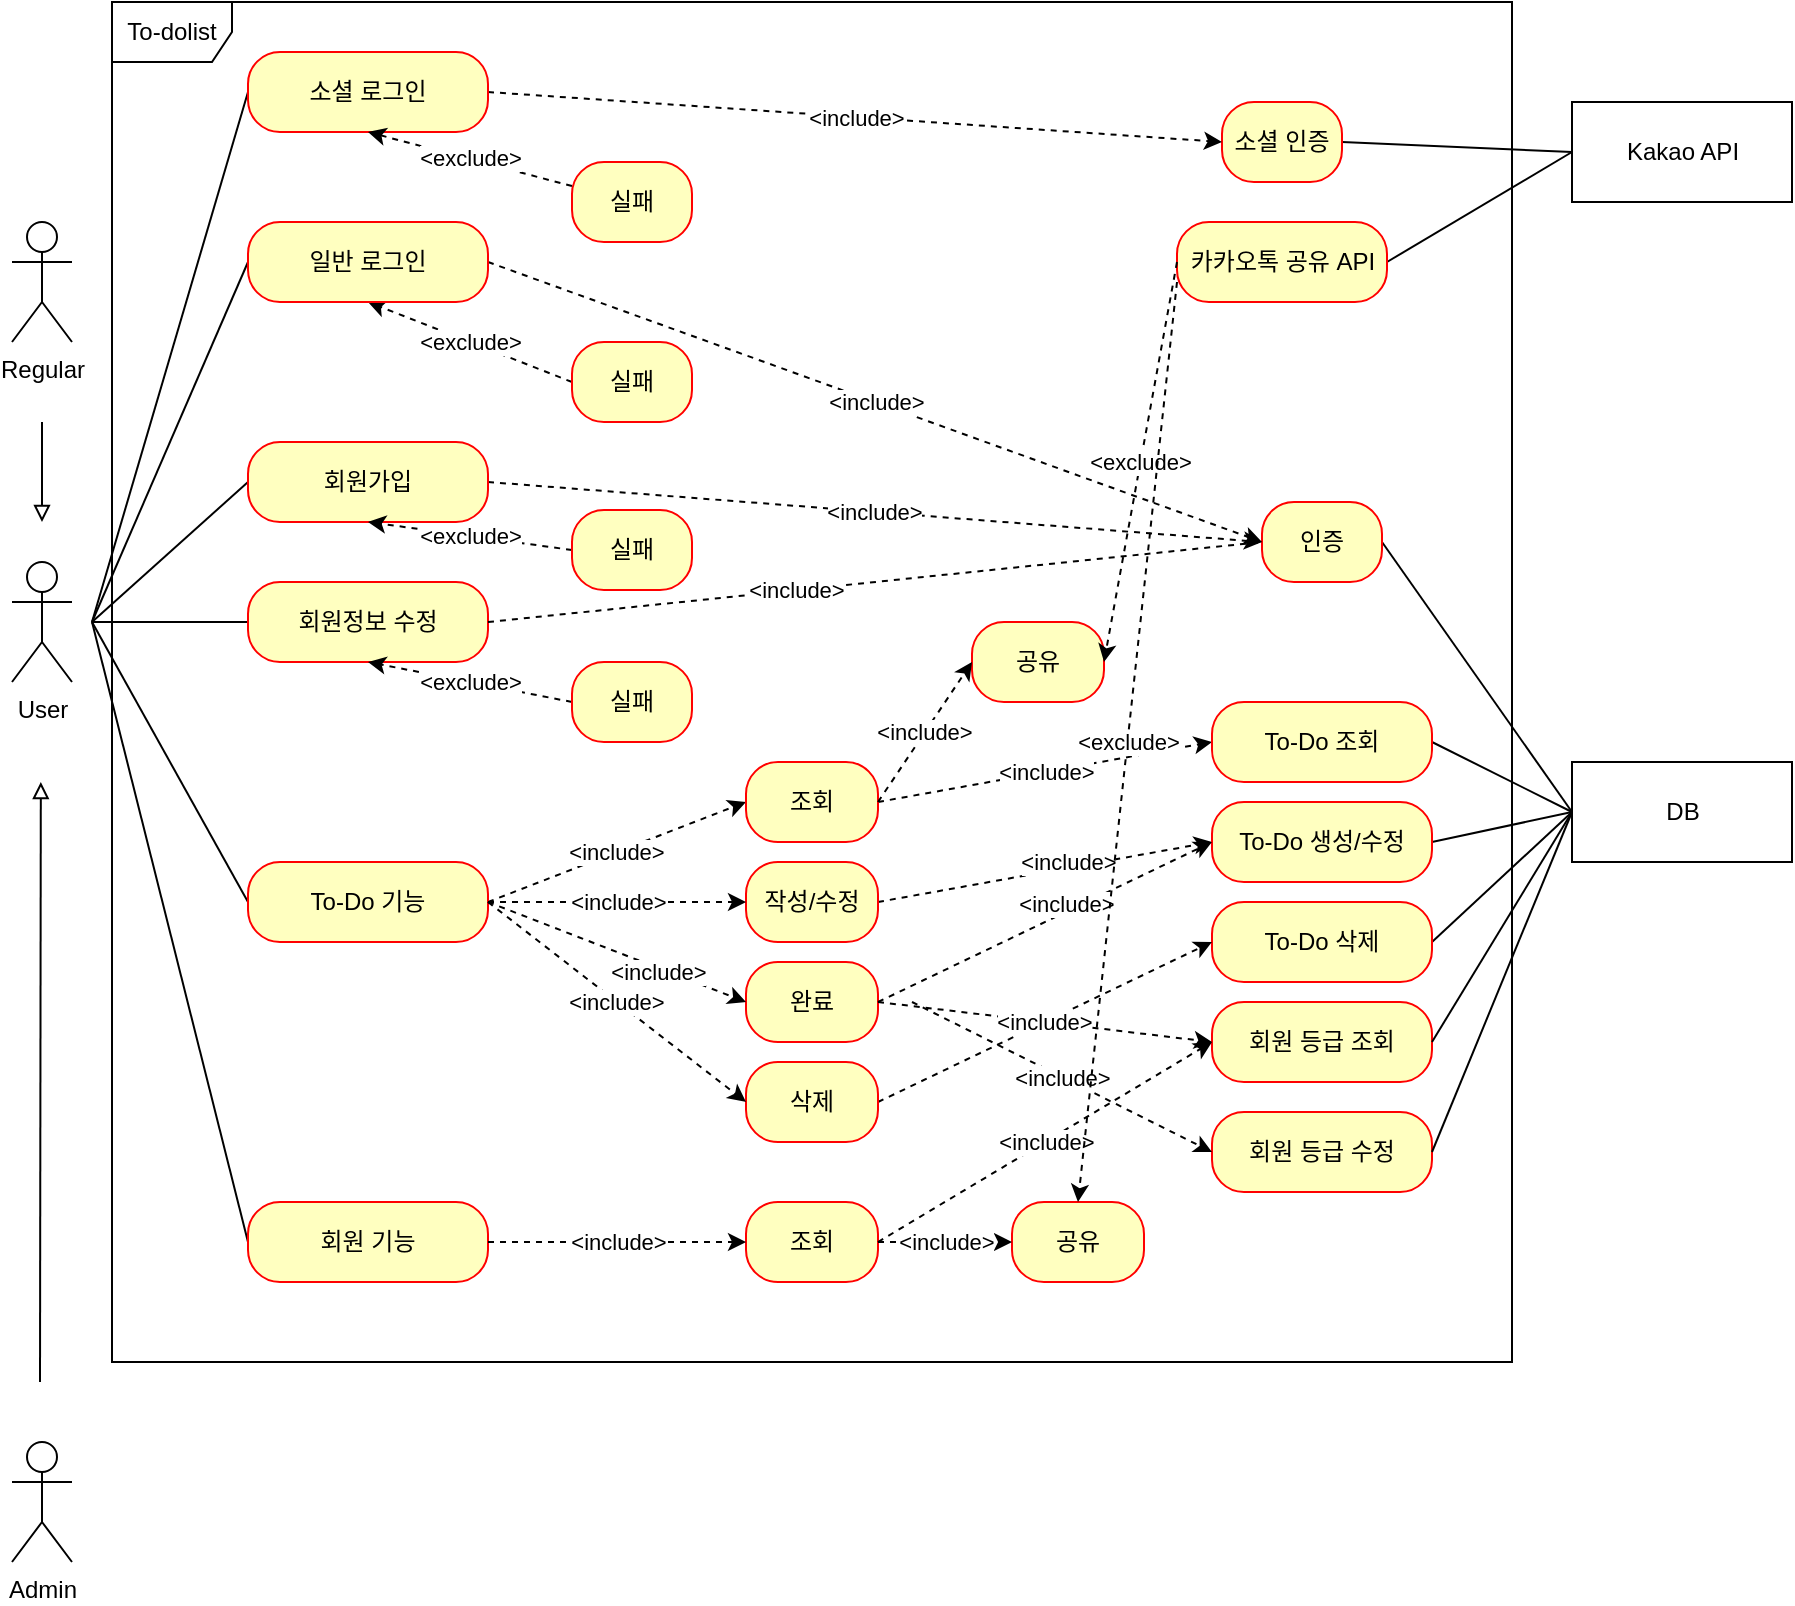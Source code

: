 <mxfile version="21.0.6" type="device"><diagram name="페이지-1" id="_VfoAWExSEsmhePzYeGy"><mxGraphModel dx="1687" dy="832" grid="1" gridSize="10" guides="1" tooltips="1" connect="1" arrows="1" fold="1" page="1" pageScale="1" pageWidth="827" pageHeight="1169" math="0" shadow="0"><root><mxCell id="0"/><mxCell id="1" parent="0"/><mxCell id="8HjG-4PC_yz-jviVRDcU-1" value="To-dolist" style="shape=umlFrame;whiteSpace=wrap;html=1;" vertex="1" parent="1"><mxGeometry x="120" y="10" width="700" height="680" as="geometry"/></mxCell><mxCell id="8HjG-4PC_yz-jviVRDcU-2" style="rounded=0;orthogonalLoop=1;jettySize=auto;html=1;entryX=0;entryY=0.5;entryDx=0;entryDy=0;endArrow=none;endFill=0;" edge="1" parent="1" target="8HjG-4PC_yz-jviVRDcU-20"><mxGeometry relative="1" as="geometry"><mxPoint x="110" y="320" as="sourcePoint"/></mxGeometry></mxCell><mxCell id="8HjG-4PC_yz-jviVRDcU-3" style="edgeStyle=none;rounded=0;orthogonalLoop=1;jettySize=auto;html=1;entryX=0;entryY=0.5;entryDx=0;entryDy=0;endArrow=none;endFill=0;" edge="1" parent="1" target="8HjG-4PC_yz-jviVRDcU-12"><mxGeometry relative="1" as="geometry"><mxPoint x="110" y="320" as="sourcePoint"/></mxGeometry></mxCell><mxCell id="8HjG-4PC_yz-jviVRDcU-4" style="edgeStyle=none;rounded=0;orthogonalLoop=1;jettySize=auto;html=1;entryX=0;entryY=0.5;entryDx=0;entryDy=0;endArrow=none;endFill=0;" edge="1" parent="1" target="8HjG-4PC_yz-jviVRDcU-16"><mxGeometry relative="1" as="geometry"><mxPoint x="110" y="320" as="sourcePoint"/></mxGeometry></mxCell><mxCell id="8HjG-4PC_yz-jviVRDcU-5" value="User" style="shape=umlActor;verticalLabelPosition=bottom;verticalAlign=top;html=1;outlineConnect=0;" vertex="1" parent="1"><mxGeometry x="70" y="290" width="30" height="60" as="geometry"/></mxCell><mxCell id="8HjG-4PC_yz-jviVRDcU-6" value="DB" style="html=1;" vertex="1" parent="1"><mxGeometry x="850" y="390" width="110" height="50" as="geometry"/></mxCell><mxCell id="8HjG-4PC_yz-jviVRDcU-7" style="edgeStyle=none;rounded=0;orthogonalLoop=1;jettySize=auto;html=1;entryX=0;entryY=0.5;entryDx=0;entryDy=0;endArrow=none;endFill=0;exitX=1;exitY=0.5;exitDx=0;exitDy=0;" edge="1" parent="1" source="8HjG-4PC_yz-jviVRDcU-8" target="8HjG-4PC_yz-jviVRDcU-6"><mxGeometry relative="1" as="geometry"/></mxCell><mxCell id="8HjG-4PC_yz-jviVRDcU-8" value="인증" style="rounded=1;whiteSpace=wrap;html=1;arcSize=40;fontColor=#000000;fillColor=#ffffc0;strokeColor=#ff0000;" vertex="1" parent="1"><mxGeometry x="695" y="260" width="60" height="40" as="geometry"/></mxCell><mxCell id="8HjG-4PC_yz-jviVRDcU-9" value="&amp;lt;exclude&amp;gt;" style="edgeStyle=none;rounded=0;orthogonalLoop=1;jettySize=auto;html=1;entryX=0.5;entryY=1;entryDx=0;entryDy=0;dashed=1;endArrow=classic;endFill=1;exitX=0;exitY=0.5;exitDx=0;exitDy=0;" edge="1" parent="1" source="8HjG-4PC_yz-jviVRDcU-10" target="8HjG-4PC_yz-jviVRDcU-20"><mxGeometry relative="1" as="geometry"/></mxCell><mxCell id="8HjG-4PC_yz-jviVRDcU-10" value="실패" style="rounded=1;whiteSpace=wrap;html=1;arcSize=40;fontColor=#000000;fillColor=#ffffc0;strokeColor=#ff0000;" vertex="1" parent="1"><mxGeometry x="350" y="180" width="60" height="40" as="geometry"/></mxCell><mxCell id="8HjG-4PC_yz-jviVRDcU-11" value="&amp;lt;include&amp;gt;" style="edgeStyle=none;rounded=0;orthogonalLoop=1;jettySize=auto;html=1;entryX=0;entryY=0.5;entryDx=0;entryDy=0;dashed=1;endArrow=classic;endFill=1;exitX=1;exitY=0.5;exitDx=0;exitDy=0;" edge="1" parent="1" target="8HjG-4PC_yz-jviVRDcU-8" source="8HjG-4PC_yz-jviVRDcU-12"><mxGeometry relative="1" as="geometry"><mxPoint x="370" y="250" as="sourcePoint"/></mxGeometry></mxCell><mxCell id="8HjG-4PC_yz-jviVRDcU-12" value="회원가입" style="rounded=1;whiteSpace=wrap;html=1;arcSize=40;fontColor=#000000;fillColor=#ffffc0;strokeColor=#ff0000;" vertex="1" parent="1"><mxGeometry x="188" y="230" width="120" height="40" as="geometry"/></mxCell><mxCell id="8HjG-4PC_yz-jviVRDcU-13" value="&amp;lt;exclude&amp;gt;" style="edgeStyle=none;rounded=0;orthogonalLoop=1;jettySize=auto;html=1;entryX=0.5;entryY=1;entryDx=0;entryDy=0;dashed=1;endArrow=classic;endFill=1;exitX=0;exitY=0.5;exitDx=0;exitDy=0;" edge="1" parent="1" source="8HjG-4PC_yz-jviVRDcU-14" target="8HjG-4PC_yz-jviVRDcU-12"><mxGeometry relative="1" as="geometry"/></mxCell><mxCell id="8HjG-4PC_yz-jviVRDcU-14" value="실패" style="rounded=1;whiteSpace=wrap;html=1;arcSize=40;fontColor=#000000;fillColor=#ffffc0;strokeColor=#ff0000;" vertex="1" parent="1"><mxGeometry x="350" y="264" width="60" height="40" as="geometry"/></mxCell><mxCell id="8HjG-4PC_yz-jviVRDcU-16" value="회원정보 수정" style="rounded=1;whiteSpace=wrap;html=1;arcSize=40;fontColor=#000000;fillColor=#ffffc0;strokeColor=#ff0000;" vertex="1" parent="1"><mxGeometry x="188" y="300" width="120" height="40" as="geometry"/></mxCell><mxCell id="8HjG-4PC_yz-jviVRDcU-17" value="&amp;lt;exclude&amp;gt;" style="edgeStyle=none;rounded=0;orthogonalLoop=1;jettySize=auto;html=1;entryX=0.5;entryY=1;entryDx=0;entryDy=0;dashed=1;endArrow=classic;endFill=1;exitX=0;exitY=0.5;exitDx=0;exitDy=0;" edge="1" parent="1" source="8HjG-4PC_yz-jviVRDcU-18" target="8HjG-4PC_yz-jviVRDcU-16"><mxGeometry relative="1" as="geometry"/></mxCell><mxCell id="8HjG-4PC_yz-jviVRDcU-18" value="실패" style="rounded=1;whiteSpace=wrap;html=1;arcSize=40;fontColor=#000000;fillColor=#ffffc0;strokeColor=#ff0000;" vertex="1" parent="1"><mxGeometry x="350" y="340" width="60" height="40" as="geometry"/></mxCell><mxCell id="8HjG-4PC_yz-jviVRDcU-19" value="&amp;lt;include&amp;gt;" style="edgeStyle=none;rounded=0;orthogonalLoop=1;jettySize=auto;html=1;entryX=0;entryY=0.5;entryDx=0;entryDy=0;dashed=1;endArrow=classic;endFill=1;exitX=1;exitY=0.5;exitDx=0;exitDy=0;" edge="1" parent="1" source="8HjG-4PC_yz-jviVRDcU-20" target="8HjG-4PC_yz-jviVRDcU-8"><mxGeometry relative="1" as="geometry"/></mxCell><mxCell id="8HjG-4PC_yz-jviVRDcU-20" value="일반 로그인" style="rounded=1;whiteSpace=wrap;html=1;arcSize=40;fontColor=#000000;fillColor=#ffffc0;strokeColor=#ff0000;" vertex="1" parent="1"><mxGeometry x="188" y="120" width="120" height="40" as="geometry"/></mxCell><mxCell id="8HjG-4PC_yz-jviVRDcU-21" style="edgeStyle=none;rounded=0;orthogonalLoop=1;jettySize=auto;html=1;entryX=0;entryY=0.5;entryDx=0;entryDy=0;endArrow=none;endFill=0;exitX=1;exitY=0.5;exitDx=0;exitDy=0;" edge="1" parent="1" source="8HjG-4PC_yz-jviVRDcU-23" target="8HjG-4PC_yz-jviVRDcU-6"><mxGeometry relative="1" as="geometry"/></mxCell><mxCell id="8HjG-4PC_yz-jviVRDcU-24" style="edgeStyle=none;rounded=0;orthogonalLoop=1;jettySize=auto;html=1;entryX=0;entryY=0.5;entryDx=0;entryDy=0;endArrow=none;endFill=0;exitX=1;exitY=0.5;exitDx=0;exitDy=0;" edge="1" parent="1" source="8HjG-4PC_yz-jviVRDcU-26" target="8HjG-4PC_yz-jviVRDcU-6"><mxGeometry relative="1" as="geometry"/></mxCell><mxCell id="8HjG-4PC_yz-jviVRDcU-26" value="To-Do 삭제" style="rounded=1;whiteSpace=wrap;html=1;arcSize=40;fontColor=#000000;fillColor=#ffffc0;strokeColor=#ff0000;" vertex="1" parent="1"><mxGeometry x="670" y="460" width="110" height="40" as="geometry"/></mxCell><mxCell id="8HjG-4PC_yz-jviVRDcU-30" style="edgeStyle=none;rounded=0;orthogonalLoop=1;jettySize=auto;html=1;endArrow=block;endFill=0;" edge="1" parent="1"><mxGeometry relative="1" as="geometry"><mxPoint x="85" y="270" as="targetPoint"/><mxPoint x="85" y="220" as="sourcePoint"/></mxGeometry></mxCell><mxCell id="8HjG-4PC_yz-jviVRDcU-31" value="Regular" style="shape=umlActor;verticalLabelPosition=bottom;verticalAlign=top;html=1;outlineConnect=0;" vertex="1" parent="1"><mxGeometry x="70" y="120" width="30" height="60" as="geometry"/></mxCell><mxCell id="8HjG-4PC_yz-jviVRDcU-32" style="edgeStyle=none;rounded=0;orthogonalLoop=1;jettySize=auto;html=1;endArrow=block;endFill=0;" edge="1" parent="1"><mxGeometry relative="1" as="geometry"><mxPoint x="84.41" y="400" as="targetPoint"/><mxPoint x="84" y="700" as="sourcePoint"/></mxGeometry></mxCell><mxCell id="8HjG-4PC_yz-jviVRDcU-33" value="Admin" style="shape=umlActor;verticalLabelPosition=bottom;verticalAlign=top;html=1;outlineConnect=0;" vertex="1" parent="1"><mxGeometry x="70" y="730" width="30" height="60" as="geometry"/></mxCell><mxCell id="8HjG-4PC_yz-jviVRDcU-34" style="edgeStyle=none;rounded=0;orthogonalLoop=1;jettySize=auto;html=1;endArrow=none;endFill=0;exitX=0;exitY=0.5;exitDx=0;exitDy=0;" edge="1" parent="1" source="8HjG-4PC_yz-jviVRDcU-38"><mxGeometry relative="1" as="geometry"><mxPoint x="110" y="320" as="targetPoint"/></mxGeometry></mxCell><mxCell id="8HjG-4PC_yz-jviVRDcU-36" value="&amp;lt;include&amp;gt;" style="edgeStyle=none;rounded=0;orthogonalLoop=1;jettySize=auto;html=1;entryX=0;entryY=0.5;entryDx=0;entryDy=0;dashed=1;endArrow=classic;endFill=1;exitX=1;exitY=0.5;exitDx=0;exitDy=0;" edge="1" parent="1" source="8HjG-4PC_yz-jviVRDcU-70" target="8HjG-4PC_yz-jviVRDcU-52"><mxGeometry x="0.145" y="3" relative="1" as="geometry"><mxPoint as="offset"/></mxGeometry></mxCell><mxCell id="8HjG-4PC_yz-jviVRDcU-37" value="&amp;lt;include&amp;gt;" style="edgeStyle=none;rounded=0;orthogonalLoop=1;jettySize=auto;html=1;entryX=0;entryY=0.5;entryDx=0;entryDy=0;dashed=1;endArrow=classic;endFill=1;exitX=1;exitY=0.5;exitDx=0;exitDy=0;" edge="1" parent="1" source="8HjG-4PC_yz-jviVRDcU-75" target="8HjG-4PC_yz-jviVRDcU-26"><mxGeometry relative="1" as="geometry"/></mxCell><mxCell id="8HjG-4PC_yz-jviVRDcU-38" value="회원 기능" style="rounded=1;whiteSpace=wrap;html=1;arcSize=40;fontColor=#000000;fillColor=#ffffc0;strokeColor=#ff0000;" vertex="1" parent="1"><mxGeometry x="188" y="610" width="120" height="40" as="geometry"/></mxCell><mxCell id="8HjG-4PC_yz-jviVRDcU-43" style="edgeStyle=none;rounded=0;orthogonalLoop=1;jettySize=auto;html=1;endArrow=none;endFill=0;exitX=0;exitY=0.5;exitDx=0;exitDy=0;" edge="1" parent="1" source="8HjG-4PC_yz-jviVRDcU-45"><mxGeometry relative="1" as="geometry"><mxPoint x="110" y="320" as="targetPoint"/></mxGeometry></mxCell><mxCell id="8HjG-4PC_yz-jviVRDcU-77" value="&amp;lt;include&amp;gt;" style="rounded=0;orthogonalLoop=1;jettySize=auto;html=1;entryX=0;entryY=0.5;entryDx=0;entryDy=0;exitX=1;exitY=0.5;exitDx=0;exitDy=0;dashed=1;" edge="1" parent="1" source="8HjG-4PC_yz-jviVRDcU-45" target="8HjG-4PC_yz-jviVRDcU-71"><mxGeometry relative="1" as="geometry"/></mxCell><mxCell id="8HjG-4PC_yz-jviVRDcU-45" value="To-Do 기능" style="rounded=1;whiteSpace=wrap;html=1;arcSize=40;fontColor=#000000;fillColor=#ffffc0;strokeColor=#ff0000;" vertex="1" parent="1"><mxGeometry x="188" y="440" width="120" height="40" as="geometry"/></mxCell><mxCell id="8HjG-4PC_yz-jviVRDcU-46" value="Kakao API" style="html=1;" vertex="1" parent="1"><mxGeometry x="850" y="60" width="110" height="50" as="geometry"/></mxCell><mxCell id="8HjG-4PC_yz-jviVRDcU-47" style="edgeStyle=none;rounded=0;orthogonalLoop=1;jettySize=auto;html=1;entryX=0;entryY=0.5;entryDx=0;entryDy=0;endArrow=none;endFill=0;exitX=1;exitY=0.5;exitDx=0;exitDy=0;" edge="1" parent="1" source="8HjG-4PC_yz-jviVRDcU-48" target="8HjG-4PC_yz-jviVRDcU-46"><mxGeometry relative="1" as="geometry"/></mxCell><mxCell id="8HjG-4PC_yz-jviVRDcU-48" value="소셜 인증" style="rounded=1;whiteSpace=wrap;html=1;arcSize=40;fontColor=#000000;fillColor=#ffffc0;strokeColor=#ff0000;" vertex="1" parent="1"><mxGeometry x="675" y="60" width="60" height="40" as="geometry"/></mxCell><mxCell id="8HjG-4PC_yz-jviVRDcU-51" style="edgeStyle=none;rounded=0;orthogonalLoop=1;jettySize=auto;html=1;entryX=0;entryY=0.5;entryDx=0;entryDy=0;endArrow=none;endFill=0;exitX=1;exitY=0.5;exitDx=0;exitDy=0;" edge="1" parent="1" source="8HjG-4PC_yz-jviVRDcU-52" target="8HjG-4PC_yz-jviVRDcU-6"><mxGeometry relative="1" as="geometry"/></mxCell><mxCell id="8HjG-4PC_yz-jviVRDcU-52" value="To-Do 생성/수정" style="rounded=1;whiteSpace=wrap;html=1;arcSize=40;fontColor=#000000;fillColor=#ffffc0;strokeColor=#ff0000;" vertex="1" parent="1"><mxGeometry x="670" y="410" width="110" height="40" as="geometry"/></mxCell><mxCell id="8HjG-4PC_yz-jviVRDcU-58" style="edgeStyle=none;rounded=0;orthogonalLoop=1;jettySize=auto;html=1;endArrow=none;endFill=0;exitX=0;exitY=0.5;exitDx=0;exitDy=0;" edge="1" parent="1" source="8HjG-4PC_yz-jviVRDcU-60"><mxGeometry relative="1" as="geometry"><mxPoint x="110" y="320" as="targetPoint"/></mxGeometry></mxCell><mxCell id="8HjG-4PC_yz-jviVRDcU-59" value="&amp;lt;include&amp;gt;" style="edgeStyle=none;rounded=0;orthogonalLoop=1;jettySize=auto;html=1;entryX=0;entryY=0.5;entryDx=0;entryDy=0;endArrow=classic;endFill=1;exitX=1;exitY=0.5;exitDx=0;exitDy=0;dashed=1;" edge="1" parent="1" source="8HjG-4PC_yz-jviVRDcU-60" target="8HjG-4PC_yz-jviVRDcU-48"><mxGeometry relative="1" as="geometry"/></mxCell><mxCell id="8HjG-4PC_yz-jviVRDcU-60" value="소셜 로그인" style="rounded=1;whiteSpace=wrap;html=1;arcSize=40;fontColor=#000000;fillColor=#ffffc0;strokeColor=#ff0000;" vertex="1" parent="1"><mxGeometry x="188" y="35" width="120" height="40" as="geometry"/></mxCell><mxCell id="8HjG-4PC_yz-jviVRDcU-61" value="&amp;lt;exclude&amp;gt;" style="edgeStyle=none;rounded=0;orthogonalLoop=1;jettySize=auto;html=1;entryX=0.5;entryY=1;entryDx=0;entryDy=0;dashed=1;endArrow=classic;endFill=1;" edge="1" parent="1" source="8HjG-4PC_yz-jviVRDcU-62" target="8HjG-4PC_yz-jviVRDcU-60"><mxGeometry relative="1" as="geometry"><Array as="points"/></mxGeometry></mxCell><mxCell id="8HjG-4PC_yz-jviVRDcU-62" value="실패" style="rounded=1;whiteSpace=wrap;html=1;arcSize=40;fontColor=#000000;fillColor=#ffffc0;strokeColor=#ff0000;" vertex="1" parent="1"><mxGeometry x="350" y="90" width="60" height="40" as="geometry"/></mxCell><mxCell id="8HjG-4PC_yz-jviVRDcU-64" value="&amp;lt;include&amp;gt;" style="edgeStyle=none;rounded=0;orthogonalLoop=1;jettySize=auto;html=1;entryX=0;entryY=0.5;entryDx=0;entryDy=0;endArrow=classic;endFill=1;dashed=1;exitX=1;exitY=0.5;exitDx=0;exitDy=0;" edge="1" parent="1" source="8HjG-4PC_yz-jviVRDcU-71" target="8HjG-4PC_yz-jviVRDcU-23"><mxGeometry relative="1" as="geometry"><mxPoint x="370" y="460" as="sourcePoint"/></mxGeometry></mxCell><mxCell id="8HjG-4PC_yz-jviVRDcU-68" value="" style="edgeStyle=none;rounded=0;orthogonalLoop=1;jettySize=auto;html=1;dashed=1;endArrow=none;endFill=1;entryX=0;entryY=0.5;entryDx=0;entryDy=0;exitX=1;exitY=0.5;exitDx=0;exitDy=0;" edge="1" parent="1" source="8HjG-4PC_yz-jviVRDcU-16" target="8HjG-4PC_yz-jviVRDcU-8"><mxGeometry relative="1" as="geometry"><mxPoint x="370" y="321" as="sourcePoint"/><mxPoint x="850" y="330" as="targetPoint"/></mxGeometry></mxCell><mxCell id="8HjG-4PC_yz-jviVRDcU-69" value="&amp;lt;include&amp;gt;" style="edgeLabel;html=1;align=center;verticalAlign=middle;resizable=0;points=[];" vertex="1" connectable="0" parent="8HjG-4PC_yz-jviVRDcU-68"><mxGeometry x="-0.204" relative="1" as="geometry"><mxPoint as="offset"/></mxGeometry></mxCell><mxCell id="8HjG-4PC_yz-jviVRDcU-23" value="To-Do 조회" style="rounded=1;whiteSpace=wrap;html=1;arcSize=40;fontColor=#000000;fillColor=#ffffc0;strokeColor=#ff0000;" vertex="1" parent="1"><mxGeometry x="670" y="360" width="110" height="40" as="geometry"/></mxCell><mxCell id="8HjG-4PC_yz-jviVRDcU-70" value="작성/수정" style="rounded=1;whiteSpace=wrap;html=1;arcSize=40;fontColor=#000000;fillColor=#ffffc0;strokeColor=#ff0000;" vertex="1" parent="1"><mxGeometry x="437" y="440" width="66" height="40" as="geometry"/></mxCell><mxCell id="8HjG-4PC_yz-jviVRDcU-71" value="조회" style="rounded=1;whiteSpace=wrap;html=1;arcSize=40;fontColor=#000000;fillColor=#ffffc0;strokeColor=#ff0000;" vertex="1" parent="1"><mxGeometry x="437" y="390" width="66" height="40" as="geometry"/></mxCell><mxCell id="8HjG-4PC_yz-jviVRDcU-72" value="완료" style="rounded=1;whiteSpace=wrap;html=1;arcSize=40;fontColor=#000000;fillColor=#ffffc0;strokeColor=#ff0000;" vertex="1" parent="1"><mxGeometry x="437" y="490" width="66" height="40" as="geometry"/></mxCell><mxCell id="8HjG-4PC_yz-jviVRDcU-73" value="공유" style="rounded=1;whiteSpace=wrap;html=1;arcSize=40;fontColor=#000000;fillColor=#ffffc0;strokeColor=#ff0000;" vertex="1" parent="1"><mxGeometry x="550" y="320" width="66" height="40" as="geometry"/></mxCell><mxCell id="8HjG-4PC_yz-jviVRDcU-75" value="삭제" style="rounded=1;whiteSpace=wrap;html=1;arcSize=40;fontColor=#000000;fillColor=#ffffc0;strokeColor=#ff0000;" vertex="1" parent="1"><mxGeometry x="437" y="540" width="66" height="40" as="geometry"/></mxCell><mxCell id="8HjG-4PC_yz-jviVRDcU-76" value="&amp;lt;include&amp;gt;" style="edgeStyle=none;rounded=0;orthogonalLoop=1;jettySize=auto;html=1;entryX=0;entryY=0.5;entryDx=0;entryDy=0;dashed=1;endArrow=classic;endFill=1;exitX=1;exitY=0.5;exitDx=0;exitDy=0;" edge="1" parent="1" source="8HjG-4PC_yz-jviVRDcU-72" target="8HjG-4PC_yz-jviVRDcU-52"><mxGeometry x="0.145" y="3" relative="1" as="geometry"><mxPoint x="546" y="470" as="sourcePoint"/><mxPoint x="660" y="440" as="targetPoint"/><mxPoint as="offset"/></mxGeometry></mxCell><mxCell id="8HjG-4PC_yz-jviVRDcU-79" value="&amp;lt;include&amp;gt;" style="rounded=0;orthogonalLoop=1;jettySize=auto;html=1;entryX=0;entryY=0.5;entryDx=0;entryDy=0;exitX=1;exitY=0.5;exitDx=0;exitDy=0;dashed=1;" edge="1" parent="1" source="8HjG-4PC_yz-jviVRDcU-45" target="8HjG-4PC_yz-jviVRDcU-70"><mxGeometry relative="1" as="geometry"><mxPoint x="380" y="470" as="sourcePoint"/><mxPoint x="480" y="420" as="targetPoint"/></mxGeometry></mxCell><mxCell id="8HjG-4PC_yz-jviVRDcU-81" style="rounded=0;orthogonalLoop=1;jettySize=auto;html=1;entryX=0;entryY=0.5;entryDx=0;entryDy=0;exitX=1;exitY=0.5;exitDx=0;exitDy=0;dashed=1;" edge="1" parent="1" source="8HjG-4PC_yz-jviVRDcU-45" target="8HjG-4PC_yz-jviVRDcU-72"><mxGeometry relative="1" as="geometry"><mxPoint x="380" y="470" as="sourcePoint"/><mxPoint x="480" y="470" as="targetPoint"/></mxGeometry></mxCell><mxCell id="8HjG-4PC_yz-jviVRDcU-90" value="&amp;lt;include&amp;gt;" style="edgeLabel;html=1;align=center;verticalAlign=middle;resizable=0;points=[];" vertex="1" connectable="0" parent="8HjG-4PC_yz-jviVRDcU-81"><mxGeometry x="0.328" y="-2" relative="1" as="geometry"><mxPoint as="offset"/></mxGeometry></mxCell><mxCell id="8HjG-4PC_yz-jviVRDcU-82" value="&amp;lt;include&amp;gt;" style="rounded=0;orthogonalLoop=1;jettySize=auto;html=1;entryX=0;entryY=0.5;entryDx=0;entryDy=0;exitX=1;exitY=0.5;exitDx=0;exitDy=0;dashed=1;" edge="1" parent="1" source="8HjG-4PC_yz-jviVRDcU-45" target="8HjG-4PC_yz-jviVRDcU-75"><mxGeometry relative="1" as="geometry"><mxPoint x="380" y="470" as="sourcePoint"/><mxPoint x="480" y="520" as="targetPoint"/></mxGeometry></mxCell><mxCell id="8HjG-4PC_yz-jviVRDcU-83" value="&amp;lt;include&amp;gt;" style="rounded=0;orthogonalLoop=1;jettySize=auto;html=1;entryX=0;entryY=0.5;entryDx=0;entryDy=0;exitX=1;exitY=0.5;exitDx=0;exitDy=0;dashed=1;" edge="1" parent="1" source="8HjG-4PC_yz-jviVRDcU-71" target="8HjG-4PC_yz-jviVRDcU-73"><mxGeometry relative="1" as="geometry"><mxPoint x="380" y="470" as="sourcePoint"/><mxPoint x="480" y="420" as="targetPoint"/></mxGeometry></mxCell><mxCell id="8HjG-4PC_yz-jviVRDcU-87" style="rounded=0;orthogonalLoop=1;jettySize=auto;html=1;entryX=0;entryY=0.5;entryDx=0;entryDy=0;endArrow=none;endFill=0;exitX=1;exitY=0.5;exitDx=0;exitDy=0;" edge="1" parent="1" source="8HjG-4PC_yz-jviVRDcU-85" target="8HjG-4PC_yz-jviVRDcU-46"><mxGeometry relative="1" as="geometry"/></mxCell><mxCell id="8HjG-4PC_yz-jviVRDcU-85" value="카카오톡 공유 API" style="rounded=1;whiteSpace=wrap;html=1;arcSize=40;fontColor=#000000;fillColor=#ffffc0;strokeColor=#ff0000;" vertex="1" parent="1"><mxGeometry x="652.5" y="120" width="105" height="40" as="geometry"/></mxCell><mxCell id="8HjG-4PC_yz-jviVRDcU-88" value="회원 등급 조회" style="rounded=1;whiteSpace=wrap;html=1;arcSize=40;fontColor=#000000;fillColor=#ffffc0;strokeColor=#ff0000;" vertex="1" parent="1"><mxGeometry x="670" y="510" width="110" height="40" as="geometry"/></mxCell><mxCell id="8HjG-4PC_yz-jviVRDcU-89" value="회원 등급 수정" style="rounded=1;whiteSpace=wrap;html=1;arcSize=40;fontColor=#000000;fillColor=#ffffc0;strokeColor=#ff0000;" vertex="1" parent="1"><mxGeometry x="670" y="565" width="110" height="40" as="geometry"/></mxCell><mxCell id="8HjG-4PC_yz-jviVRDcU-91" value="&amp;lt;exclude&amp;gt;" style="rounded=0;orthogonalLoop=1;jettySize=auto;html=1;entryX=1;entryY=0.5;entryDx=0;entryDy=0;exitX=0;exitY=0.5;exitDx=0;exitDy=0;dashed=1;" edge="1" parent="1" source="8HjG-4PC_yz-jviVRDcU-85" target="8HjG-4PC_yz-jviVRDcU-73"><mxGeometry relative="1" as="geometry"><mxPoint x="580" y="220" as="sourcePoint"/><mxPoint x="660" y="170" as="targetPoint"/></mxGeometry></mxCell><mxCell id="8HjG-4PC_yz-jviVRDcU-92" value="&amp;lt;include&amp;gt;" style="edgeStyle=none;rounded=0;orthogonalLoop=1;jettySize=auto;html=1;entryX=0;entryY=0.5;entryDx=0;entryDy=0;dashed=1;endArrow=classic;endFill=1;exitX=1;exitY=0.5;exitDx=0;exitDy=0;" edge="1" parent="1" source="8HjG-4PC_yz-jviVRDcU-72" target="8HjG-4PC_yz-jviVRDcU-88"><mxGeometry relative="1" as="geometry"><mxPoint x="526" y="570" as="sourcePoint"/><mxPoint x="660" y="490" as="targetPoint"/></mxGeometry></mxCell><mxCell id="8HjG-4PC_yz-jviVRDcU-93" value="&amp;lt;include&amp;gt;" style="edgeStyle=none;rounded=0;orthogonalLoop=1;jettySize=auto;html=1;entryX=0;entryY=0.5;entryDx=0;entryDy=0;dashed=1;endArrow=classic;endFill=1;" edge="1" parent="1" target="8HjG-4PC_yz-jviVRDcU-89"><mxGeometry relative="1" as="geometry"><mxPoint x="520" y="510" as="sourcePoint"/><mxPoint x="660" y="540" as="targetPoint"/></mxGeometry></mxCell><mxCell id="8HjG-4PC_yz-jviVRDcU-94" value="공유" style="rounded=1;whiteSpace=wrap;html=1;arcSize=40;fontColor=#000000;fillColor=#ffffc0;strokeColor=#ff0000;" vertex="1" parent="1"><mxGeometry x="570" y="610" width="66" height="40" as="geometry"/></mxCell><mxCell id="8HjG-4PC_yz-jviVRDcU-95" value="조회" style="rounded=1;whiteSpace=wrap;html=1;arcSize=40;fontColor=#000000;fillColor=#ffffc0;strokeColor=#ff0000;" vertex="1" parent="1"><mxGeometry x="437" y="610" width="66" height="40" as="geometry"/></mxCell><mxCell id="8HjG-4PC_yz-jviVRDcU-98" value="&amp;lt;include&amp;gt;" style="rounded=0;orthogonalLoop=1;jettySize=auto;html=1;entryX=0;entryY=0.5;entryDx=0;entryDy=0;exitX=1;exitY=0.5;exitDx=0;exitDy=0;dashed=1;" edge="1" parent="1" source="8HjG-4PC_yz-jviVRDcU-38" target="8HjG-4PC_yz-jviVRDcU-95"><mxGeometry relative="1" as="geometry"><mxPoint x="334" y="605" as="sourcePoint"/><mxPoint x="414" y="605" as="targetPoint"/><mxPoint as="offset"/></mxGeometry></mxCell><mxCell id="8HjG-4PC_yz-jviVRDcU-99" value="&amp;lt;include&amp;gt;" style="rounded=0;orthogonalLoop=1;jettySize=auto;html=1;entryX=0;entryY=0.5;entryDx=0;entryDy=0;exitX=1;exitY=0.5;exitDx=0;exitDy=0;dashed=1;" edge="1" parent="1" source="8HjG-4PC_yz-jviVRDcU-95" target="8HjG-4PC_yz-jviVRDcU-94"><mxGeometry relative="1" as="geometry"><mxPoint x="380" y="640" as="sourcePoint"/><mxPoint x="460" y="640" as="targetPoint"/><mxPoint as="offset"/></mxGeometry></mxCell><mxCell id="8HjG-4PC_yz-jviVRDcU-100" value="&amp;lt;include&amp;gt;" style="edgeStyle=none;rounded=0;orthogonalLoop=1;jettySize=auto;html=1;entryX=0;entryY=0.5;entryDx=0;entryDy=0;dashed=1;endArrow=classic;endFill=1;exitX=1;exitY=0.5;exitDx=0;exitDy=0;" edge="1" parent="1" source="8HjG-4PC_yz-jviVRDcU-95" target="8HjG-4PC_yz-jviVRDcU-88"><mxGeometry relative="1" as="geometry"><mxPoint x="526" y="520" as="sourcePoint"/><mxPoint x="660" y="540" as="targetPoint"/></mxGeometry></mxCell><mxCell id="8HjG-4PC_yz-jviVRDcU-101" value="&amp;lt;exclude&amp;gt;" style="rounded=0;orthogonalLoop=1;jettySize=auto;html=1;entryX=0.5;entryY=0;entryDx=0;entryDy=0;exitX=0;exitY=0.75;exitDx=0;exitDy=0;dashed=1;" edge="1" parent="1" source="8HjG-4PC_yz-jviVRDcU-85" target="8HjG-4PC_yz-jviVRDcU-94"><mxGeometry relative="1" as="geometry"><mxPoint x="663" y="150" as="sourcePoint"/><mxPoint x="626" y="350" as="targetPoint"/></mxGeometry></mxCell><mxCell id="8HjG-4PC_yz-jviVRDcU-102" style="edgeStyle=none;rounded=0;orthogonalLoop=1;jettySize=auto;html=1;entryX=0;entryY=0.5;entryDx=0;entryDy=0;endArrow=none;endFill=0;exitX=1;exitY=0.5;exitDx=0;exitDy=0;" edge="1" parent="1" source="8HjG-4PC_yz-jviVRDcU-88" target="8HjG-4PC_yz-jviVRDcU-6"><mxGeometry relative="1" as="geometry"><mxPoint x="790" y="490" as="sourcePoint"/><mxPoint x="860" y="425" as="targetPoint"/></mxGeometry></mxCell><mxCell id="8HjG-4PC_yz-jviVRDcU-103" style="edgeStyle=none;rounded=0;orthogonalLoop=1;jettySize=auto;html=1;endArrow=none;endFill=0;exitX=1;exitY=0.5;exitDx=0;exitDy=0;entryX=0;entryY=0.5;entryDx=0;entryDy=0;" edge="1" parent="1" source="8HjG-4PC_yz-jviVRDcU-89" target="8HjG-4PC_yz-jviVRDcU-6"><mxGeometry relative="1" as="geometry"><mxPoint x="790" y="540" as="sourcePoint"/><mxPoint x="850" y="420" as="targetPoint"/></mxGeometry></mxCell></root></mxGraphModel></diagram></mxfile>